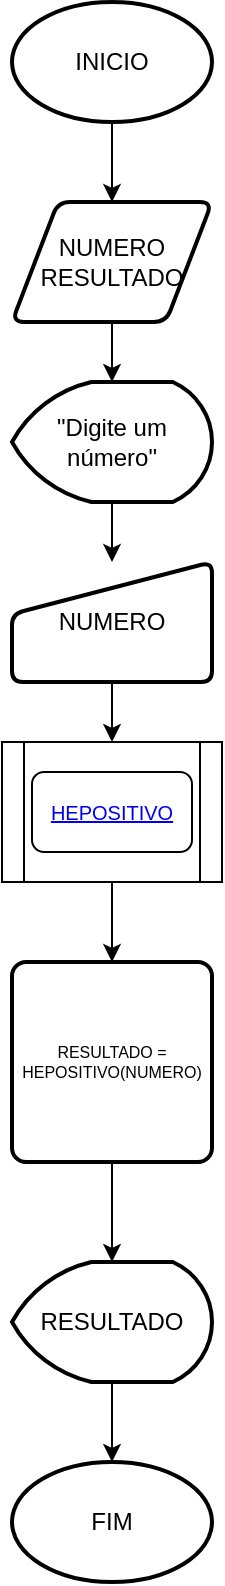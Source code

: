 <mxfile version="24.6.2" type="device" pages="2">
  <diagram name="NUMEROPOSITIVO" id="KF5KOwN-mfYBO5hePt7f">
    <mxGraphModel dx="1050" dy="565" grid="1" gridSize="10" guides="1" tooltips="1" connect="1" arrows="1" fold="1" page="1" pageScale="1" pageWidth="827" pageHeight="1169" math="0" shadow="0">
      <root>
        <mxCell id="0" />
        <mxCell id="1" parent="0" />
        <mxCell id="eIwlp1u9VAbuUuzccZ5h-7" style="edgeStyle=orthogonalEdgeStyle;rounded=0;orthogonalLoop=1;jettySize=auto;html=1;exitX=0.5;exitY=1;exitDx=0;exitDy=0;exitPerimeter=0;entryX=0.5;entryY=0;entryDx=0;entryDy=0;" edge="1" parent="1" source="eIwlp1u9VAbuUuzccZ5h-1" target="eIwlp1u9VAbuUuzccZ5h-2">
          <mxGeometry relative="1" as="geometry" />
        </mxCell>
        <mxCell id="eIwlp1u9VAbuUuzccZ5h-1" value="INICIO" style="strokeWidth=2;html=1;shape=mxgraph.flowchart.start_1;whiteSpace=wrap;" vertex="1" parent="1">
          <mxGeometry x="350" y="10" width="100" height="60" as="geometry" />
        </mxCell>
        <mxCell id="eIwlp1u9VAbuUuzccZ5h-20" value="" style="edgeStyle=orthogonalEdgeStyle;rounded=0;orthogonalLoop=1;jettySize=auto;html=1;" edge="1" parent="1" source="eIwlp1u9VAbuUuzccZ5h-2" target="eIwlp1u9VAbuUuzccZ5h-3">
          <mxGeometry relative="1" as="geometry" />
        </mxCell>
        <mxCell id="eIwlp1u9VAbuUuzccZ5h-2" value="NUMERO&lt;div&gt;RESULTADO&lt;/div&gt;" style="shape=parallelogram;html=1;strokeWidth=2;perimeter=parallelogramPerimeter;whiteSpace=wrap;rounded=1;arcSize=12;size=0.23;" vertex="1" parent="1">
          <mxGeometry x="350" y="110" width="100" height="60" as="geometry" />
        </mxCell>
        <mxCell id="eIwlp1u9VAbuUuzccZ5h-21" value="" style="edgeStyle=orthogonalEdgeStyle;rounded=0;orthogonalLoop=1;jettySize=auto;html=1;" edge="1" parent="1" source="eIwlp1u9VAbuUuzccZ5h-3" target="eIwlp1u9VAbuUuzccZ5h-4">
          <mxGeometry relative="1" as="geometry" />
        </mxCell>
        <mxCell id="eIwlp1u9VAbuUuzccZ5h-3" value="&quot;Digite um número&quot;" style="strokeWidth=2;html=1;shape=mxgraph.flowchart.display;whiteSpace=wrap;" vertex="1" parent="1">
          <mxGeometry x="350" y="200" width="100" height="60" as="geometry" />
        </mxCell>
        <mxCell id="eIwlp1u9VAbuUuzccZ5h-22" value="" style="edgeStyle=orthogonalEdgeStyle;rounded=0;orthogonalLoop=1;jettySize=auto;html=1;" edge="1" parent="1" source="eIwlp1u9VAbuUuzccZ5h-4" target="eIwlp1u9VAbuUuzccZ5h-15">
          <mxGeometry relative="1" as="geometry" />
        </mxCell>
        <mxCell id="eIwlp1u9VAbuUuzccZ5h-4" value="NUMERO" style="html=1;strokeWidth=2;shape=manualInput;whiteSpace=wrap;rounded=1;size=26;arcSize=11;" vertex="1" parent="1">
          <mxGeometry x="350" y="290" width="100" height="60" as="geometry" />
        </mxCell>
        <mxCell id="eIwlp1u9VAbuUuzccZ5h-13" value="FIM" style="strokeWidth=2;html=1;shape=mxgraph.flowchart.start_1;whiteSpace=wrap;" vertex="1" parent="1">
          <mxGeometry x="350" y="740" width="100" height="60" as="geometry" />
        </mxCell>
        <mxCell id="eIwlp1u9VAbuUuzccZ5h-23" value="" style="edgeStyle=orthogonalEdgeStyle;rounded=0;orthogonalLoop=1;jettySize=auto;html=1;" edge="1" parent="1" source="eIwlp1u9VAbuUuzccZ5h-15" target="eIwlp1u9VAbuUuzccZ5h-18">
          <mxGeometry relative="1" as="geometry" />
        </mxCell>
        <mxCell id="eIwlp1u9VAbuUuzccZ5h-15" value="HEPOSITIVO" style="shape=process;whiteSpace=wrap;html=1;backgroundOutline=1;fontSize=7;" vertex="1" parent="1">
          <mxGeometry x="345" y="380" width="110" height="70" as="geometry" />
        </mxCell>
        <mxCell id="eIwlp1u9VAbuUuzccZ5h-25" value="" style="edgeStyle=orthogonalEdgeStyle;rounded=0;orthogonalLoop=1;jettySize=auto;html=1;" edge="1" parent="1" source="eIwlp1u9VAbuUuzccZ5h-16" target="eIwlp1u9VAbuUuzccZ5h-13">
          <mxGeometry relative="1" as="geometry" />
        </mxCell>
        <mxCell id="eIwlp1u9VAbuUuzccZ5h-16" value="RESULTADO" style="strokeWidth=2;html=1;shape=mxgraph.flowchart.display;whiteSpace=wrap;" vertex="1" parent="1">
          <mxGeometry x="350" y="640" width="100" height="60" as="geometry" />
        </mxCell>
        <mxCell id="eIwlp1u9VAbuUuzccZ5h-24" value="" style="edgeStyle=orthogonalEdgeStyle;rounded=0;orthogonalLoop=1;jettySize=auto;html=1;" edge="1" parent="1" source="eIwlp1u9VAbuUuzccZ5h-18" target="eIwlp1u9VAbuUuzccZ5h-16">
          <mxGeometry relative="1" as="geometry" />
        </mxCell>
        <mxCell id="eIwlp1u9VAbuUuzccZ5h-18" value="RESULTADO = HEPOSITIVO(NUMERO)" style="rounded=1;whiteSpace=wrap;html=1;absoluteArcSize=1;arcSize=14;strokeWidth=2;fontSize=8;" vertex="1" parent="1">
          <mxGeometry x="350" y="490" width="100" height="100" as="geometry" />
        </mxCell>
        <UserObject label="HEPOSITIVO" link="data:page/id,Y9crPCc0xBei48O5YS9C" id="2Gcr937Znvwj6inAZ6Wc-2">
          <mxCell style="fontColor=#0000EE;fontStyle=4;rounded=1;overflow=hidden;spacing=10;fontSize=10;" vertex="1" parent="1">
            <mxGeometry x="360" y="395" width="80" height="40" as="geometry" />
          </mxCell>
        </UserObject>
      </root>
    </mxGraphModel>
  </diagram>
  <diagram id="Y9crPCc0xBei48O5YS9C" name="HEPOSITIVO">
    <mxGraphModel dx="1050" dy="565" grid="1" gridSize="10" guides="1" tooltips="1" connect="1" arrows="1" fold="1" page="1" pageScale="1" pageWidth="827" pageHeight="1169" math="0" shadow="0">
      <root>
        <mxCell id="0" />
        <mxCell id="1" parent="0" />
        <mxCell id="ar3WBcS5_0EKBKox7Hk1-6" style="edgeStyle=orthogonalEdgeStyle;rounded=0;orthogonalLoop=1;jettySize=auto;html=1;exitX=0.5;exitY=1;exitDx=0;exitDy=0;exitPerimeter=0;entryX=0.5;entryY=0;entryDx=0;entryDy=0;" edge="1" parent="1" source="ar3WBcS5_0EKBKox7Hk1-1" target="ar3WBcS5_0EKBKox7Hk1-3">
          <mxGeometry relative="1" as="geometry" />
        </mxCell>
        <mxCell id="ar3WBcS5_0EKBKox7Hk1-1" value="HEPOSITIVO" style="strokeWidth=2;html=1;shape=mxgraph.flowchart.start_1;whiteSpace=wrap;" vertex="1" parent="1">
          <mxGeometry x="350" y="10" width="100" height="60" as="geometry" />
        </mxCell>
        <mxCell id="ar3WBcS5_0EKBKox7Hk1-2" value="FIM" style="strokeWidth=2;html=1;shape=mxgraph.flowchart.start_1;whiteSpace=wrap;" vertex="1" parent="1">
          <mxGeometry x="350" y="400" width="100" height="60" as="geometry" />
        </mxCell>
        <mxCell id="ar3WBcS5_0EKBKox7Hk1-3" value="NUMERO" style="shape=parallelogram;html=1;strokeWidth=2;perimeter=parallelogramPerimeter;whiteSpace=wrap;rounded=1;arcSize=12;size=0.23;" vertex="1" parent="1">
          <mxGeometry x="350" y="110" width="100" height="60" as="geometry" />
        </mxCell>
        <mxCell id="ar3WBcS5_0EKBKox7Hk1-9" style="edgeStyle=orthogonalEdgeStyle;rounded=0;orthogonalLoop=1;jettySize=auto;html=1;exitX=1;exitY=0.5;exitDx=0;exitDy=0;exitPerimeter=0;entryX=0;entryY=0.5;entryDx=0;entryDy=0;" edge="1" parent="1" source="ar3WBcS5_0EKBKox7Hk1-4" target="ar3WBcS5_0EKBKox7Hk1-5">
          <mxGeometry relative="1" as="geometry" />
        </mxCell>
        <mxCell id="ar3WBcS5_0EKBKox7Hk1-10" value="SIM" style="edgeLabel;html=1;align=center;verticalAlign=middle;resizable=0;points=[];" vertex="1" connectable="0" parent="ar3WBcS5_0EKBKox7Hk1-9">
          <mxGeometry x="-0.04" y="2" relative="1" as="geometry">
            <mxPoint as="offset" />
          </mxGeometry>
        </mxCell>
        <mxCell id="ar3WBcS5_0EKBKox7Hk1-11" style="edgeStyle=orthogonalEdgeStyle;rounded=0;orthogonalLoop=1;jettySize=auto;html=1;exitX=0;exitY=0.5;exitDx=0;exitDy=0;exitPerimeter=0;entryX=1;entryY=0.5;entryDx=0;entryDy=0;" edge="1" parent="1" source="ar3WBcS5_0EKBKox7Hk1-4" target="ar3WBcS5_0EKBKox7Hk1-8">
          <mxGeometry relative="1" as="geometry" />
        </mxCell>
        <mxCell id="ar3WBcS5_0EKBKox7Hk1-12" value="NAO" style="edgeLabel;html=1;align=center;verticalAlign=middle;resizable=0;points=[];" vertex="1" connectable="0" parent="ar3WBcS5_0EKBKox7Hk1-11">
          <mxGeometry x="0.006" y="-1" relative="1" as="geometry">
            <mxPoint as="offset" />
          </mxGeometry>
        </mxCell>
        <mxCell id="ar3WBcS5_0EKBKox7Hk1-4" value="NUMERO &amp;gt; 0" style="strokeWidth=2;html=1;shape=mxgraph.flowchart.decision;whiteSpace=wrap;" vertex="1" parent="1">
          <mxGeometry x="350" y="220" width="100" height="100" as="geometry" />
        </mxCell>
        <mxCell id="ar3WBcS5_0EKBKox7Hk1-5" value="VERDADEIRO" style="rounded=1;whiteSpace=wrap;html=1;absoluteArcSize=1;arcSize=14;strokeWidth=2;" vertex="1" parent="1">
          <mxGeometry x="510" y="240" width="100" height="60" as="geometry" />
        </mxCell>
        <mxCell id="ar3WBcS5_0EKBKox7Hk1-7" style="edgeStyle=orthogonalEdgeStyle;rounded=0;orthogonalLoop=1;jettySize=auto;html=1;exitX=0.5;exitY=1;exitDx=0;exitDy=0;entryX=0.5;entryY=0;entryDx=0;entryDy=0;entryPerimeter=0;" edge="1" parent="1" source="ar3WBcS5_0EKBKox7Hk1-3" target="ar3WBcS5_0EKBKox7Hk1-4">
          <mxGeometry relative="1" as="geometry" />
        </mxCell>
        <mxCell id="ar3WBcS5_0EKBKox7Hk1-8" value="FALSO" style="rounded=1;whiteSpace=wrap;html=1;absoluteArcSize=1;arcSize=14;strokeWidth=2;" vertex="1" parent="1">
          <mxGeometry x="190" y="240" width="100" height="60" as="geometry" />
        </mxCell>
        <mxCell id="ar3WBcS5_0EKBKox7Hk1-13" style="edgeStyle=orthogonalEdgeStyle;rounded=0;orthogonalLoop=1;jettySize=auto;html=1;entryX=1;entryY=0.5;entryDx=0;entryDy=0;entryPerimeter=0;" edge="1" parent="1" source="ar3WBcS5_0EKBKox7Hk1-5" target="ar3WBcS5_0EKBKox7Hk1-2">
          <mxGeometry relative="1" as="geometry">
            <Array as="points">
              <mxPoint x="560" y="430" />
            </Array>
          </mxGeometry>
        </mxCell>
        <mxCell id="ar3WBcS5_0EKBKox7Hk1-14" style="edgeStyle=orthogonalEdgeStyle;rounded=0;orthogonalLoop=1;jettySize=auto;html=1;exitX=0.5;exitY=1;exitDx=0;exitDy=0;entryX=0;entryY=0.5;entryDx=0;entryDy=0;entryPerimeter=0;" edge="1" parent="1" source="ar3WBcS5_0EKBKox7Hk1-8" target="ar3WBcS5_0EKBKox7Hk1-2">
          <mxGeometry relative="1" as="geometry" />
        </mxCell>
      </root>
    </mxGraphModel>
  </diagram>
</mxfile>
